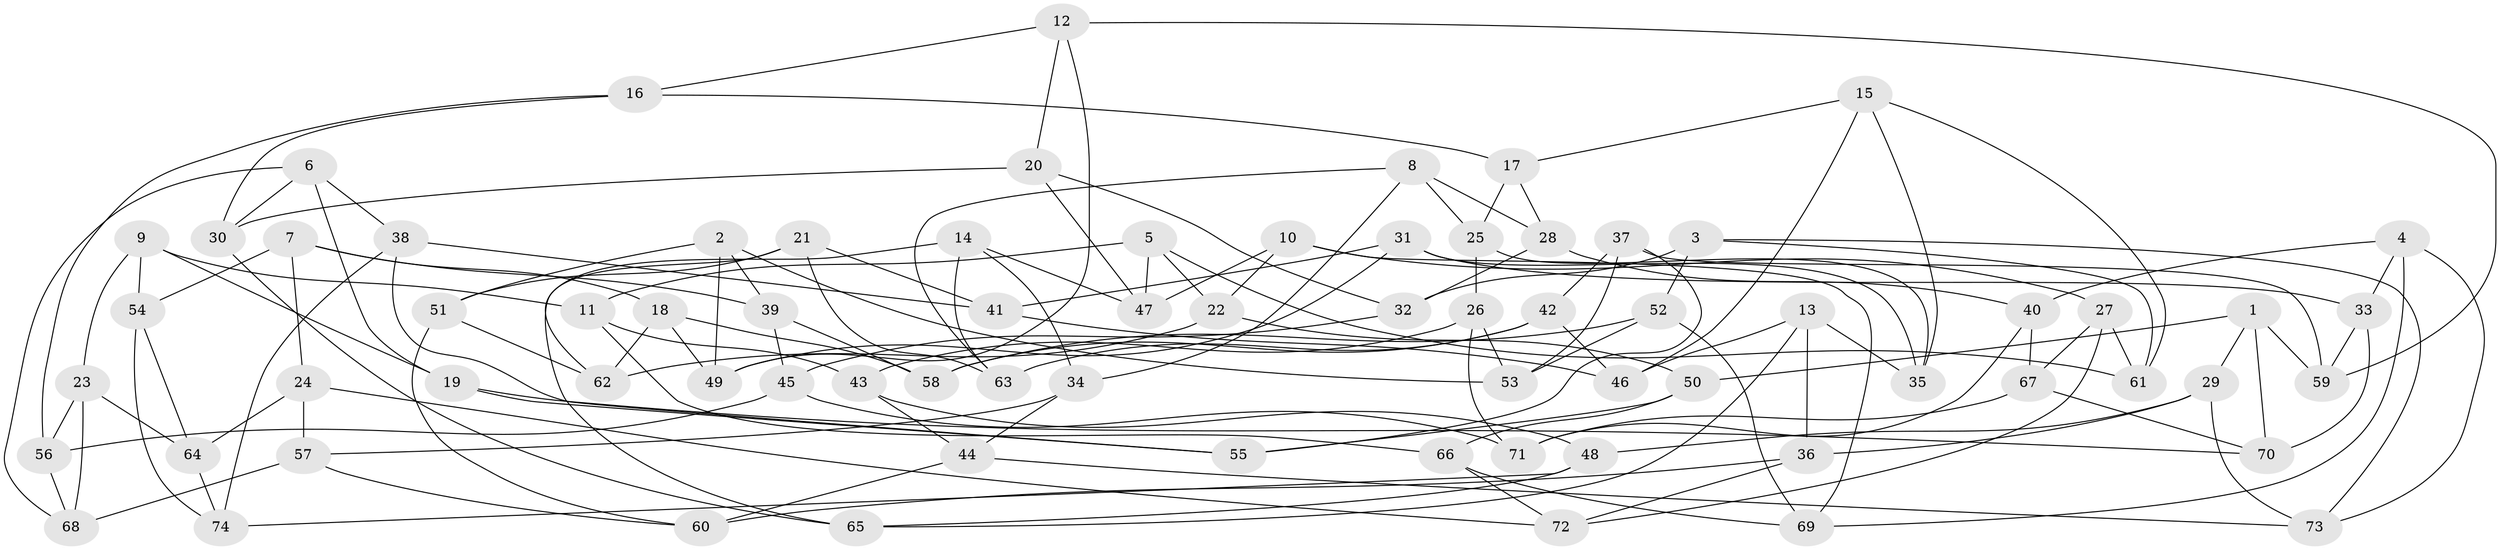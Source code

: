 // Generated by graph-tools (version 1.1) at 2025/11/02/27/25 16:11:42]
// undirected, 74 vertices, 148 edges
graph export_dot {
graph [start="1"]
  node [color=gray90,style=filled];
  1;
  2;
  3;
  4;
  5;
  6;
  7;
  8;
  9;
  10;
  11;
  12;
  13;
  14;
  15;
  16;
  17;
  18;
  19;
  20;
  21;
  22;
  23;
  24;
  25;
  26;
  27;
  28;
  29;
  30;
  31;
  32;
  33;
  34;
  35;
  36;
  37;
  38;
  39;
  40;
  41;
  42;
  43;
  44;
  45;
  46;
  47;
  48;
  49;
  50;
  51;
  52;
  53;
  54;
  55;
  56;
  57;
  58;
  59;
  60;
  61;
  62;
  63;
  64;
  65;
  66;
  67;
  68;
  69;
  70;
  71;
  72;
  73;
  74;
  1 -- 29;
  1 -- 59;
  1 -- 50;
  1 -- 70;
  2 -- 39;
  2 -- 53;
  2 -- 51;
  2 -- 49;
  3 -- 61;
  3 -- 73;
  3 -- 32;
  3 -- 52;
  4 -- 73;
  4 -- 33;
  4 -- 69;
  4 -- 40;
  5 -- 22;
  5 -- 11;
  5 -- 61;
  5 -- 47;
  6 -- 19;
  6 -- 38;
  6 -- 30;
  6 -- 68;
  7 -- 18;
  7 -- 39;
  7 -- 24;
  7 -- 54;
  8 -- 63;
  8 -- 25;
  8 -- 28;
  8 -- 34;
  9 -- 54;
  9 -- 23;
  9 -- 11;
  9 -- 19;
  10 -- 27;
  10 -- 47;
  10 -- 69;
  10 -- 22;
  11 -- 66;
  11 -- 43;
  12 -- 49;
  12 -- 20;
  12 -- 59;
  12 -- 16;
  13 -- 35;
  13 -- 36;
  13 -- 65;
  13 -- 46;
  14 -- 63;
  14 -- 47;
  14 -- 65;
  14 -- 34;
  15 -- 46;
  15 -- 35;
  15 -- 61;
  15 -- 17;
  16 -- 30;
  16 -- 56;
  16 -- 17;
  17 -- 28;
  17 -- 25;
  18 -- 58;
  18 -- 62;
  18 -- 49;
  19 -- 55;
  19 -- 70;
  20 -- 47;
  20 -- 32;
  20 -- 30;
  21 -- 51;
  21 -- 62;
  21 -- 41;
  21 -- 63;
  22 -- 62;
  22 -- 50;
  23 -- 56;
  23 -- 68;
  23 -- 64;
  24 -- 57;
  24 -- 64;
  24 -- 72;
  25 -- 26;
  25 -- 35;
  26 -- 43;
  26 -- 71;
  26 -- 53;
  27 -- 67;
  27 -- 72;
  27 -- 61;
  28 -- 40;
  28 -- 32;
  29 -- 73;
  29 -- 48;
  29 -- 36;
  30 -- 65;
  31 -- 33;
  31 -- 41;
  31 -- 49;
  31 -- 35;
  32 -- 45;
  33 -- 70;
  33 -- 59;
  34 -- 57;
  34 -- 44;
  36 -- 72;
  36 -- 60;
  37 -- 59;
  37 -- 55;
  37 -- 42;
  37 -- 53;
  38 -- 41;
  38 -- 55;
  38 -- 74;
  39 -- 45;
  39 -- 58;
  40 -- 67;
  40 -- 71;
  41 -- 46;
  42 -- 58;
  42 -- 46;
  42 -- 63;
  43 -- 48;
  43 -- 44;
  44 -- 60;
  44 -- 73;
  45 -- 71;
  45 -- 56;
  48 -- 74;
  48 -- 65;
  50 -- 66;
  50 -- 55;
  51 -- 60;
  51 -- 62;
  52 -- 53;
  52 -- 69;
  52 -- 58;
  54 -- 64;
  54 -- 74;
  56 -- 68;
  57 -- 60;
  57 -- 68;
  64 -- 74;
  66 -- 72;
  66 -- 69;
  67 -- 71;
  67 -- 70;
}
